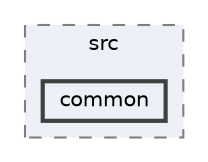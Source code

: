 digraph "env/lib/python3.12/site-packages/numpy/f2py/tests/src/common"
{
 // LATEX_PDF_SIZE
  bgcolor="transparent";
  edge [fontname=Helvetica,fontsize=10,labelfontname=Helvetica,labelfontsize=10];
  node [fontname=Helvetica,fontsize=10,shape=box,height=0.2,width=0.4];
  compound=true
  subgraph clusterdir_7ce1ec0de770245b549e74d5a587d6dd {
    graph [ bgcolor="#edf0f7", pencolor="grey50", label="src", fontname=Helvetica,fontsize=10 style="filled,dashed", URL="dir_7ce1ec0de770245b549e74d5a587d6dd.html",tooltip=""]
  dir_d4567645aa0f48a0efbb35c2dda657da [label="common", fillcolor="#edf0f7", color="grey25", style="filled,bold", URL="dir_d4567645aa0f48a0efbb35c2dda657da.html",tooltip=""];
  }
}
